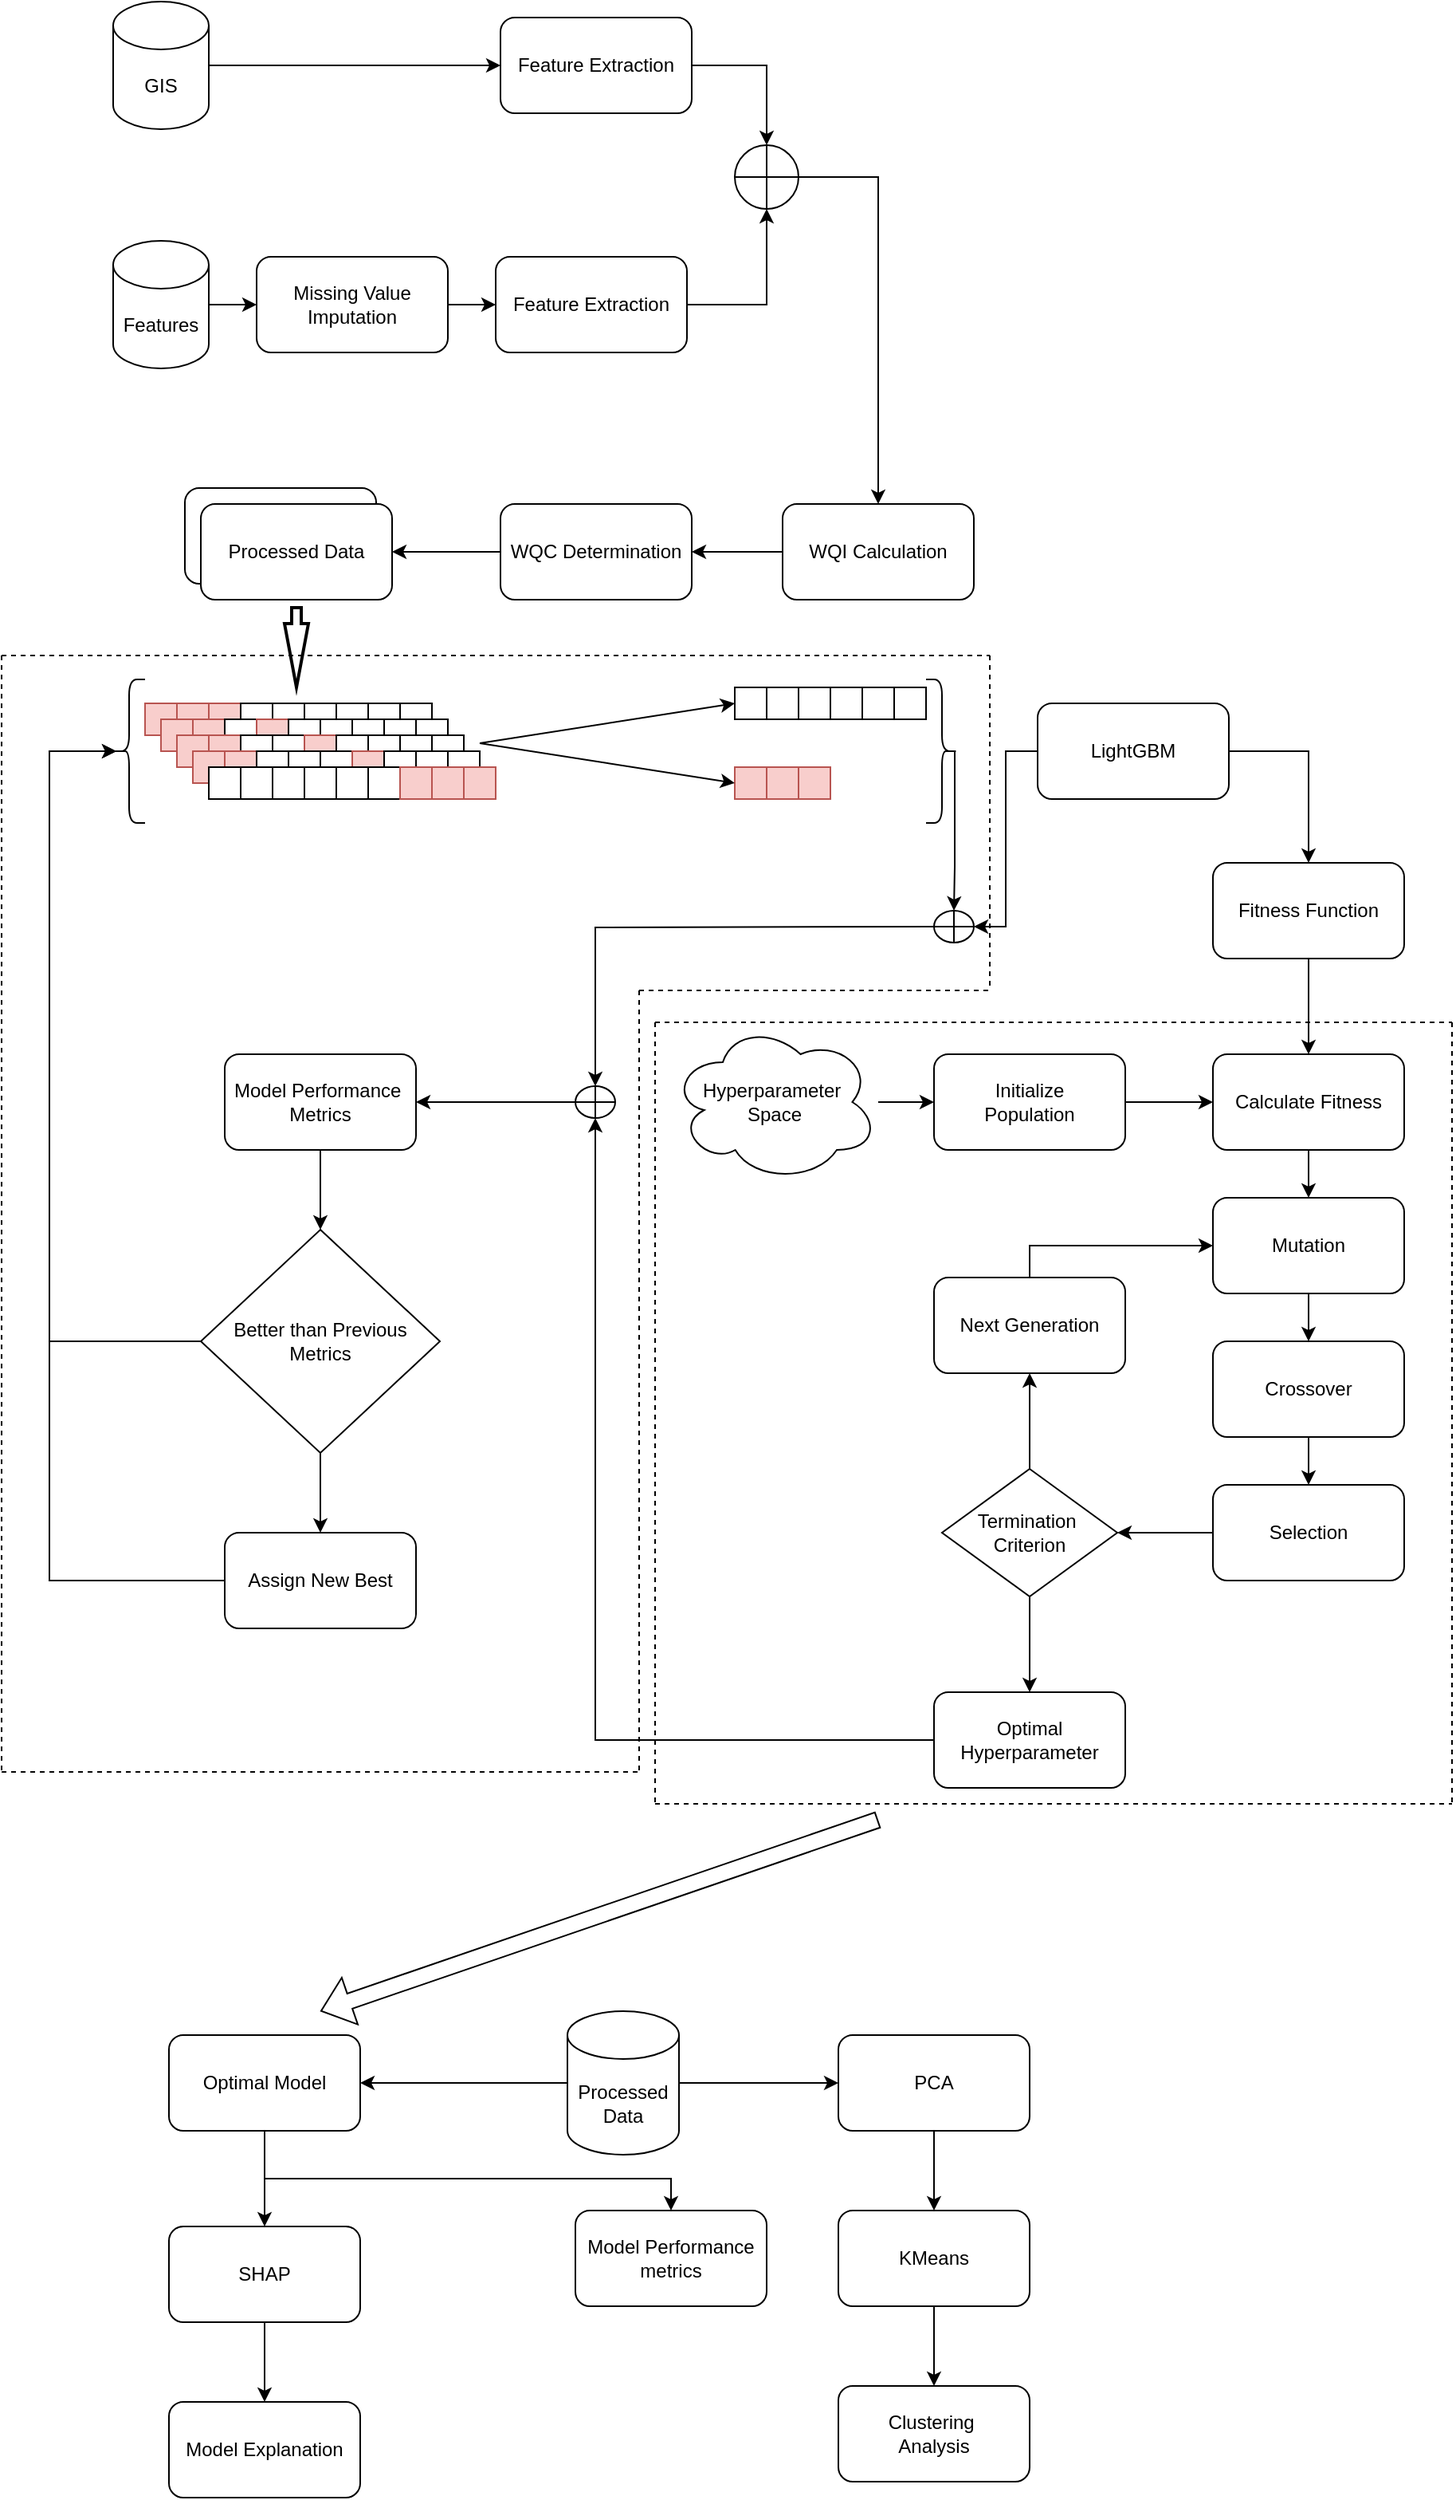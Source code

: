 <mxfile version="24.2.1" type="device">
  <diagram name="Page-1" id="fb5mDEsY3noT0YhHmCuM">
    <mxGraphModel dx="1050" dy="1662" grid="1" gridSize="10" guides="1" tooltips="1" connect="1" arrows="1" fold="1" page="1" pageScale="1" pageWidth="850" pageHeight="1100" math="0" shadow="0">
      <root>
        <mxCell id="0" />
        <mxCell id="1" parent="0" />
        <mxCell id="7yAe7alW8cooY3Hqmog1-1" value="Processed Data" style="rounded=1;whiteSpace=wrap;html=1;" parent="1" vertex="1">
          <mxGeometry x="165" y="55" width="120" height="60" as="geometry" />
        </mxCell>
        <mxCell id="7yAe7alW8cooY3Hqmog1-2" value="" style="rounded=0;whiteSpace=wrap;html=1;fillColor=#f8cecc;strokeColor=#b85450;" parent="1" vertex="1">
          <mxGeometry x="140" y="190" width="20" height="20" as="geometry" />
        </mxCell>
        <mxCell id="7yAe7alW8cooY3Hqmog1-8" value="" style="rounded=0;whiteSpace=wrap;html=1;fillColor=#f8cecc;strokeColor=#b85450;" parent="1" vertex="1">
          <mxGeometry x="160" y="190" width="20" height="20" as="geometry" />
        </mxCell>
        <mxCell id="7yAe7alW8cooY3Hqmog1-9" value="" style="rounded=0;whiteSpace=wrap;html=1;fillColor=#f8cecc;strokeColor=#b85450;" parent="1" vertex="1">
          <mxGeometry x="180" y="190" width="20" height="20" as="geometry" />
        </mxCell>
        <mxCell id="7yAe7alW8cooY3Hqmog1-10" value="" style="rounded=0;whiteSpace=wrap;html=1;" parent="1" vertex="1">
          <mxGeometry x="200" y="190" width="20" height="20" as="geometry" />
        </mxCell>
        <mxCell id="7yAe7alW8cooY3Hqmog1-11" value="" style="rounded=0;whiteSpace=wrap;html=1;" parent="1" vertex="1">
          <mxGeometry x="220" y="190" width="20" height="20" as="geometry" />
        </mxCell>
        <mxCell id="7yAe7alW8cooY3Hqmog1-12" value="" style="rounded=0;whiteSpace=wrap;html=1;" parent="1" vertex="1">
          <mxGeometry x="240" y="190" width="20" height="20" as="geometry" />
        </mxCell>
        <mxCell id="7yAe7alW8cooY3Hqmog1-13" value="" style="rounded=0;whiteSpace=wrap;html=1;" parent="1" vertex="1">
          <mxGeometry x="260" y="190" width="20" height="20" as="geometry" />
        </mxCell>
        <mxCell id="7yAe7alW8cooY3Hqmog1-14" value="" style="rounded=0;whiteSpace=wrap;html=1;" parent="1" vertex="1">
          <mxGeometry x="280" y="190" width="20" height="20" as="geometry" />
        </mxCell>
        <mxCell id="7yAe7alW8cooY3Hqmog1-15" value="" style="rounded=0;whiteSpace=wrap;html=1;" parent="1" vertex="1">
          <mxGeometry x="300" y="190" width="20" height="20" as="geometry" />
        </mxCell>
        <mxCell id="7yAe7alW8cooY3Hqmog1-25" value="" style="rounded=0;whiteSpace=wrap;html=1;fillColor=#f8cecc;strokeColor=#b85450;" parent="1" vertex="1">
          <mxGeometry x="150" y="200" width="20" height="20" as="geometry" />
        </mxCell>
        <mxCell id="7yAe7alW8cooY3Hqmog1-26" value="" style="rounded=0;whiteSpace=wrap;html=1;fillColor=#f8cecc;strokeColor=#b85450;" parent="1" vertex="1">
          <mxGeometry x="170" y="200" width="20" height="20" as="geometry" />
        </mxCell>
        <mxCell id="7yAe7alW8cooY3Hqmog1-27" value="" style="rounded=0;whiteSpace=wrap;html=1;" parent="1" vertex="1">
          <mxGeometry x="190" y="200" width="20" height="20" as="geometry" />
        </mxCell>
        <mxCell id="7yAe7alW8cooY3Hqmog1-28" value="" style="rounded=0;whiteSpace=wrap;html=1;fillColor=#f8cecc;strokeColor=#b85450;" parent="1" vertex="1">
          <mxGeometry x="210" y="200" width="20" height="20" as="geometry" />
        </mxCell>
        <mxCell id="7yAe7alW8cooY3Hqmog1-29" value="" style="rounded=0;whiteSpace=wrap;html=1;" parent="1" vertex="1">
          <mxGeometry x="230" y="200" width="20" height="20" as="geometry" />
        </mxCell>
        <mxCell id="7yAe7alW8cooY3Hqmog1-30" value="" style="rounded=0;whiteSpace=wrap;html=1;" parent="1" vertex="1">
          <mxGeometry x="250" y="200" width="20" height="20" as="geometry" />
        </mxCell>
        <mxCell id="7yAe7alW8cooY3Hqmog1-31" value="" style="rounded=0;whiteSpace=wrap;html=1;" parent="1" vertex="1">
          <mxGeometry x="270" y="200" width="20" height="20" as="geometry" />
        </mxCell>
        <mxCell id="7yAe7alW8cooY3Hqmog1-32" value="" style="rounded=0;whiteSpace=wrap;html=1;" parent="1" vertex="1">
          <mxGeometry x="290" y="200" width="20" height="20" as="geometry" />
        </mxCell>
        <mxCell id="7yAe7alW8cooY3Hqmog1-33" value="" style="rounded=0;whiteSpace=wrap;html=1;" parent="1" vertex="1">
          <mxGeometry x="310" y="200" width="20" height="20" as="geometry" />
        </mxCell>
        <mxCell id="7yAe7alW8cooY3Hqmog1-34" value="" style="rounded=0;whiteSpace=wrap;html=1;fillColor=#f8cecc;strokeColor=#b85450;" parent="1" vertex="1">
          <mxGeometry x="160" y="210" width="20" height="20" as="geometry" />
        </mxCell>
        <mxCell id="7yAe7alW8cooY3Hqmog1-35" value="" style="rounded=0;whiteSpace=wrap;html=1;fillColor=#f8cecc;strokeColor=#b85450;" parent="1" vertex="1">
          <mxGeometry x="180" y="210" width="20" height="20" as="geometry" />
        </mxCell>
        <mxCell id="7yAe7alW8cooY3Hqmog1-36" value="" style="rounded=0;whiteSpace=wrap;html=1;" parent="1" vertex="1">
          <mxGeometry x="200" y="210" width="20" height="20" as="geometry" />
        </mxCell>
        <mxCell id="7yAe7alW8cooY3Hqmog1-37" value="" style="rounded=0;whiteSpace=wrap;html=1;" parent="1" vertex="1">
          <mxGeometry x="220" y="210" width="20" height="20" as="geometry" />
        </mxCell>
        <mxCell id="7yAe7alW8cooY3Hqmog1-38" value="" style="rounded=0;whiteSpace=wrap;html=1;fillColor=#f8cecc;strokeColor=#b85450;" parent="1" vertex="1">
          <mxGeometry x="240" y="210" width="20" height="20" as="geometry" />
        </mxCell>
        <mxCell id="7yAe7alW8cooY3Hqmog1-39" value="" style="rounded=0;whiteSpace=wrap;html=1;" parent="1" vertex="1">
          <mxGeometry x="260" y="210" width="20" height="20" as="geometry" />
        </mxCell>
        <mxCell id="7yAe7alW8cooY3Hqmog1-40" value="" style="rounded=0;whiteSpace=wrap;html=1;" parent="1" vertex="1">
          <mxGeometry x="280" y="210" width="20" height="20" as="geometry" />
        </mxCell>
        <mxCell id="7yAe7alW8cooY3Hqmog1-41" value="" style="rounded=0;whiteSpace=wrap;html=1;" parent="1" vertex="1">
          <mxGeometry x="300" y="210" width="20" height="20" as="geometry" />
        </mxCell>
        <mxCell id="7yAe7alW8cooY3Hqmog1-42" value="" style="rounded=0;whiteSpace=wrap;html=1;" parent="1" vertex="1">
          <mxGeometry x="320" y="210" width="20" height="20" as="geometry" />
        </mxCell>
        <mxCell id="7yAe7alW8cooY3Hqmog1-43" value="" style="rounded=0;whiteSpace=wrap;html=1;fillColor=#f8cecc;strokeColor=#b85450;" parent="1" vertex="1">
          <mxGeometry x="170" y="220" width="20" height="20" as="geometry" />
        </mxCell>
        <mxCell id="7yAe7alW8cooY3Hqmog1-44" value="" style="rounded=0;whiteSpace=wrap;html=1;fillColor=#f8cecc;strokeColor=#b85450;" parent="1" vertex="1">
          <mxGeometry x="190" y="220" width="20" height="20" as="geometry" />
        </mxCell>
        <mxCell id="7yAe7alW8cooY3Hqmog1-45" value="" style="rounded=0;whiteSpace=wrap;html=1;" parent="1" vertex="1">
          <mxGeometry x="210" y="220" width="20" height="20" as="geometry" />
        </mxCell>
        <mxCell id="7yAe7alW8cooY3Hqmog1-46" value="" style="rounded=0;whiteSpace=wrap;html=1;" parent="1" vertex="1">
          <mxGeometry x="230" y="220" width="20" height="20" as="geometry" />
        </mxCell>
        <mxCell id="7yAe7alW8cooY3Hqmog1-47" value="" style="rounded=0;whiteSpace=wrap;html=1;" parent="1" vertex="1">
          <mxGeometry x="250" y="220" width="20" height="20" as="geometry" />
        </mxCell>
        <mxCell id="7yAe7alW8cooY3Hqmog1-48" value="" style="rounded=0;whiteSpace=wrap;html=1;fillColor=#f8cecc;strokeColor=#b85450;" parent="1" vertex="1">
          <mxGeometry x="270" y="220" width="20" height="20" as="geometry" />
        </mxCell>
        <mxCell id="7yAe7alW8cooY3Hqmog1-49" value="" style="rounded=0;whiteSpace=wrap;html=1;" parent="1" vertex="1">
          <mxGeometry x="290" y="220" width="20" height="20" as="geometry" />
        </mxCell>
        <mxCell id="7yAe7alW8cooY3Hqmog1-50" value="" style="rounded=0;whiteSpace=wrap;html=1;" parent="1" vertex="1">
          <mxGeometry x="310" y="220" width="20" height="20" as="geometry" />
        </mxCell>
        <mxCell id="7yAe7alW8cooY3Hqmog1-51" value="" style="rounded=0;whiteSpace=wrap;html=1;" parent="1" vertex="1">
          <mxGeometry x="330" y="220" width="20" height="20" as="geometry" />
        </mxCell>
        <mxCell id="7yAe7alW8cooY3Hqmog1-52" value="" style="rounded=0;whiteSpace=wrap;html=1;" parent="1" vertex="1">
          <mxGeometry x="180" y="230" width="20" height="20" as="geometry" />
        </mxCell>
        <mxCell id="7yAe7alW8cooY3Hqmog1-53" value="" style="rounded=0;whiteSpace=wrap;html=1;" parent="1" vertex="1">
          <mxGeometry x="200" y="230" width="20" height="20" as="geometry" />
        </mxCell>
        <mxCell id="7yAe7alW8cooY3Hqmog1-54" value="" style="rounded=0;whiteSpace=wrap;html=1;" parent="1" vertex="1">
          <mxGeometry x="220" y="230" width="20" height="20" as="geometry" />
        </mxCell>
        <mxCell id="7yAe7alW8cooY3Hqmog1-55" value="" style="rounded=0;whiteSpace=wrap;html=1;" parent="1" vertex="1">
          <mxGeometry x="240" y="230" width="20" height="20" as="geometry" />
        </mxCell>
        <mxCell id="7yAe7alW8cooY3Hqmog1-56" value="" style="rounded=0;whiteSpace=wrap;html=1;" parent="1" vertex="1">
          <mxGeometry x="260" y="230" width="20" height="20" as="geometry" />
        </mxCell>
        <mxCell id="7yAe7alW8cooY3Hqmog1-57" value="" style="rounded=0;whiteSpace=wrap;html=1;" parent="1" vertex="1">
          <mxGeometry x="280" y="230" width="20" height="20" as="geometry" />
        </mxCell>
        <mxCell id="7yAe7alW8cooY3Hqmog1-58" value="" style="rounded=0;whiteSpace=wrap;html=1;fillColor=#f8cecc;strokeColor=#b85450;" parent="1" vertex="1">
          <mxGeometry x="300" y="230" width="20" height="20" as="geometry" />
        </mxCell>
        <mxCell id="7yAe7alW8cooY3Hqmog1-59" value="" style="rounded=0;whiteSpace=wrap;html=1;fillColor=#f8cecc;strokeColor=#b85450;" parent="1" vertex="1">
          <mxGeometry x="320" y="230" width="20" height="20" as="geometry" />
        </mxCell>
        <mxCell id="7yAe7alW8cooY3Hqmog1-60" value="" style="rounded=0;whiteSpace=wrap;html=1;fillColor=#f8cecc;strokeColor=#b85450;" parent="1" vertex="1">
          <mxGeometry x="340" y="230" width="20" height="20" as="geometry" />
        </mxCell>
        <mxCell id="7yAe7alW8cooY3Hqmog1-61" value="Processed Data" style="rounded=1;whiteSpace=wrap;html=1;" parent="1" vertex="1">
          <mxGeometry x="175" y="65" width="120" height="60" as="geometry" />
        </mxCell>
        <mxCell id="Xtq4YtA2jTAdWXPO-iqv-1" value="" style="rounded=0;whiteSpace=wrap;html=1;fillColor=#f8cecc;strokeColor=#b85450;" parent="1" vertex="1">
          <mxGeometry x="510" y="230" width="20" height="20" as="geometry" />
        </mxCell>
        <mxCell id="Xtq4YtA2jTAdWXPO-iqv-2" value="" style="rounded=0;whiteSpace=wrap;html=1;fillColor=#f8cecc;strokeColor=#b85450;" parent="1" vertex="1">
          <mxGeometry x="550" y="230" width="20" height="20" as="geometry" />
        </mxCell>
        <mxCell id="Xtq4YtA2jTAdWXPO-iqv-3" value="" style="rounded=0;whiteSpace=wrap;html=1;fillColor=#f8cecc;strokeColor=#b85450;" parent="1" vertex="1">
          <mxGeometry x="530" y="230" width="20" height="20" as="geometry" />
        </mxCell>
        <mxCell id="Xtq4YtA2jTAdWXPO-iqv-4" value="" style="rounded=0;whiteSpace=wrap;html=1;" parent="1" vertex="1">
          <mxGeometry x="510" y="180" width="20" height="20" as="geometry" />
        </mxCell>
        <mxCell id="Xtq4YtA2jTAdWXPO-iqv-5" value="" style="rounded=0;whiteSpace=wrap;html=1;" parent="1" vertex="1">
          <mxGeometry x="530" y="180" width="20" height="20" as="geometry" />
        </mxCell>
        <mxCell id="Xtq4YtA2jTAdWXPO-iqv-6" value="" style="rounded=0;whiteSpace=wrap;html=1;" parent="1" vertex="1">
          <mxGeometry x="550" y="180" width="20" height="20" as="geometry" />
        </mxCell>
        <mxCell id="Xtq4YtA2jTAdWXPO-iqv-7" value="" style="rounded=0;whiteSpace=wrap;html=1;" parent="1" vertex="1">
          <mxGeometry x="570" y="180" width="20" height="20" as="geometry" />
        </mxCell>
        <mxCell id="Xtq4YtA2jTAdWXPO-iqv-8" value="" style="rounded=0;whiteSpace=wrap;html=1;" parent="1" vertex="1">
          <mxGeometry x="590" y="180" width="20" height="20" as="geometry" />
        </mxCell>
        <mxCell id="Xtq4YtA2jTAdWXPO-iqv-9" value="" style="rounded=0;whiteSpace=wrap;html=1;" parent="1" vertex="1">
          <mxGeometry x="610" y="180" width="20" height="20" as="geometry" />
        </mxCell>
        <mxCell id="Xtq4YtA2jTAdWXPO-iqv-54" style="edgeStyle=orthogonalEdgeStyle;rounded=0;orthogonalLoop=1;jettySize=auto;html=1;entryX=0.5;entryY=0;entryDx=0;entryDy=0;" parent="1" source="Xtq4YtA2jTAdWXPO-iqv-10" target="Xtq4YtA2jTAdWXPO-iqv-11" edge="1">
          <mxGeometry relative="1" as="geometry">
            <Array as="points">
              <mxPoint x="870" y="220" />
            </Array>
          </mxGeometry>
        </mxCell>
        <mxCell id="Xtq4YtA2jTAdWXPO-iqv-10" value="LightGBM" style="rounded=1;whiteSpace=wrap;html=1;" parent="1" vertex="1">
          <mxGeometry x="700" y="190" width="120" height="60" as="geometry" />
        </mxCell>
        <mxCell id="Xtq4YtA2jTAdWXPO-iqv-22" value="" style="edgeStyle=orthogonalEdgeStyle;rounded=0;orthogonalLoop=1;jettySize=auto;html=1;" parent="1" source="Xtq4YtA2jTAdWXPO-iqv-11" target="Xtq4YtA2jTAdWXPO-iqv-12" edge="1">
          <mxGeometry relative="1" as="geometry" />
        </mxCell>
        <mxCell id="Xtq4YtA2jTAdWXPO-iqv-11" value="Fitness Function" style="rounded=1;whiteSpace=wrap;html=1;" parent="1" vertex="1">
          <mxGeometry x="810" y="290" width="120" height="60" as="geometry" />
        </mxCell>
        <mxCell id="Xtq4YtA2jTAdWXPO-iqv-23" value="" style="edgeStyle=orthogonalEdgeStyle;rounded=0;orthogonalLoop=1;jettySize=auto;html=1;" parent="1" source="Xtq4YtA2jTAdWXPO-iqv-12" target="Xtq4YtA2jTAdWXPO-iqv-13" edge="1">
          <mxGeometry relative="1" as="geometry" />
        </mxCell>
        <mxCell id="Xtq4YtA2jTAdWXPO-iqv-12" value="Calculate Fitness" style="rounded=1;whiteSpace=wrap;html=1;" parent="1" vertex="1">
          <mxGeometry x="810" y="410" width="120" height="60" as="geometry" />
        </mxCell>
        <mxCell id="Xtq4YtA2jTAdWXPO-iqv-24" value="" style="edgeStyle=orthogonalEdgeStyle;rounded=0;orthogonalLoop=1;jettySize=auto;html=1;" parent="1" source="Xtq4YtA2jTAdWXPO-iqv-13" target="Xtq4YtA2jTAdWXPO-iqv-14" edge="1">
          <mxGeometry relative="1" as="geometry" />
        </mxCell>
        <mxCell id="Xtq4YtA2jTAdWXPO-iqv-13" value="Mutation" style="rounded=1;whiteSpace=wrap;html=1;" parent="1" vertex="1">
          <mxGeometry x="810" y="500" width="120" height="60" as="geometry" />
        </mxCell>
        <mxCell id="Xtq4YtA2jTAdWXPO-iqv-25" value="" style="edgeStyle=orthogonalEdgeStyle;rounded=0;orthogonalLoop=1;jettySize=auto;html=1;" parent="1" source="Xtq4YtA2jTAdWXPO-iqv-14" target="Xtq4YtA2jTAdWXPO-iqv-15" edge="1">
          <mxGeometry relative="1" as="geometry" />
        </mxCell>
        <mxCell id="Xtq4YtA2jTAdWXPO-iqv-14" value="Crossover" style="rounded=1;whiteSpace=wrap;html=1;" parent="1" vertex="1">
          <mxGeometry x="810" y="590" width="120" height="60" as="geometry" />
        </mxCell>
        <mxCell id="Xtq4YtA2jTAdWXPO-iqv-26" value="" style="edgeStyle=orthogonalEdgeStyle;rounded=0;orthogonalLoop=1;jettySize=auto;html=1;" parent="1" source="Xtq4YtA2jTAdWXPO-iqv-15" target="Xtq4YtA2jTAdWXPO-iqv-17" edge="1">
          <mxGeometry relative="1" as="geometry" />
        </mxCell>
        <mxCell id="Xtq4YtA2jTAdWXPO-iqv-15" value="Selection" style="rounded=1;whiteSpace=wrap;html=1;" parent="1" vertex="1">
          <mxGeometry x="810" y="680" width="120" height="60" as="geometry" />
        </mxCell>
        <mxCell id="Xtq4YtA2jTAdWXPO-iqv-27" value="" style="edgeStyle=orthogonalEdgeStyle;rounded=0;orthogonalLoop=1;jettySize=auto;html=1;" parent="1" source="Xtq4YtA2jTAdWXPO-iqv-17" target="Xtq4YtA2jTAdWXPO-iqv-18" edge="1">
          <mxGeometry relative="1" as="geometry" />
        </mxCell>
        <mxCell id="Xtq4YtA2jTAdWXPO-iqv-28" value="" style="edgeStyle=orthogonalEdgeStyle;rounded=0;orthogonalLoop=1;jettySize=auto;html=1;" parent="1" source="Xtq4YtA2jTAdWXPO-iqv-17" target="Xtq4YtA2jTAdWXPO-iqv-21" edge="1">
          <mxGeometry relative="1" as="geometry" />
        </mxCell>
        <mxCell id="Xtq4YtA2jTAdWXPO-iqv-17" value="Termination&amp;nbsp;&lt;div&gt;Criterion&lt;/div&gt;" style="rhombus;whiteSpace=wrap;html=1;" parent="1" vertex="1">
          <mxGeometry x="640" y="670" width="110" height="80" as="geometry" />
        </mxCell>
        <mxCell id="Xtq4YtA2jTAdWXPO-iqv-32" style="edgeStyle=orthogonalEdgeStyle;rounded=0;orthogonalLoop=1;jettySize=auto;html=1;entryX=0;entryY=0.5;entryDx=0;entryDy=0;" parent="1" source="Xtq4YtA2jTAdWXPO-iqv-18" target="Xtq4YtA2jTAdWXPO-iqv-13" edge="1">
          <mxGeometry relative="1" as="geometry">
            <Array as="points">
              <mxPoint x="695" y="530" />
            </Array>
          </mxGeometry>
        </mxCell>
        <mxCell id="Xtq4YtA2jTAdWXPO-iqv-18" value="Next Generation" style="rounded=1;whiteSpace=wrap;html=1;" parent="1" vertex="1">
          <mxGeometry x="635" y="550" width="120" height="60" as="geometry" />
        </mxCell>
        <mxCell id="Xtq4YtA2jTAdWXPO-iqv-56" value="" style="edgeStyle=orthogonalEdgeStyle;rounded=0;orthogonalLoop=1;jettySize=auto;html=1;" parent="1" source="Xtq4YtA2jTAdWXPO-iqv-19" target="Xtq4YtA2jTAdWXPO-iqv-20" edge="1">
          <mxGeometry relative="1" as="geometry" />
        </mxCell>
        <mxCell id="Xtq4YtA2jTAdWXPO-iqv-19" value="Hyperparameter&amp;nbsp;&lt;div&gt;Space&lt;/div&gt;" style="ellipse;shape=cloud;whiteSpace=wrap;html=1;" parent="1" vertex="1">
          <mxGeometry x="470" y="390" width="130" height="100" as="geometry" />
        </mxCell>
        <mxCell id="Xtq4YtA2jTAdWXPO-iqv-31" value="" style="edgeStyle=orthogonalEdgeStyle;rounded=0;orthogonalLoop=1;jettySize=auto;html=1;" parent="1" source="Xtq4YtA2jTAdWXPO-iqv-20" target="Xtq4YtA2jTAdWXPO-iqv-12" edge="1">
          <mxGeometry relative="1" as="geometry" />
        </mxCell>
        <mxCell id="Xtq4YtA2jTAdWXPO-iqv-20" value="Initialize&lt;div&gt;Population&lt;/div&gt;" style="rounded=1;whiteSpace=wrap;html=1;" parent="1" vertex="1">
          <mxGeometry x="635" y="410" width="120" height="60" as="geometry" />
        </mxCell>
        <mxCell id="Xtq4YtA2jTAdWXPO-iqv-21" value="Optimal Hyperparameter" style="rounded=1;whiteSpace=wrap;html=1;" parent="1" vertex="1">
          <mxGeometry x="635" y="810" width="120" height="60" as="geometry" />
        </mxCell>
        <mxCell id="Xtq4YtA2jTAdWXPO-iqv-38" style="edgeStyle=orthogonalEdgeStyle;rounded=0;orthogonalLoop=1;jettySize=auto;html=1;entryX=0.5;entryY=0;entryDx=0;entryDy=0;" parent="1" source="Xtq4YtA2jTAdWXPO-iqv-33" target="Xtq4YtA2jTAdWXPO-iqv-34" edge="1">
          <mxGeometry relative="1" as="geometry" />
        </mxCell>
        <mxCell id="Xtq4YtA2jTAdWXPO-iqv-33" value="Model Performance&amp;nbsp; Metrics" style="rounded=1;whiteSpace=wrap;html=1;" parent="1" vertex="1">
          <mxGeometry x="190" y="410" width="120" height="60" as="geometry" />
        </mxCell>
        <mxCell id="Xtq4YtA2jTAdWXPO-iqv-39" value="" style="edgeStyle=orthogonalEdgeStyle;rounded=0;orthogonalLoop=1;jettySize=auto;html=1;" parent="1" source="Xtq4YtA2jTAdWXPO-iqv-34" target="Xtq4YtA2jTAdWXPO-iqv-35" edge="1">
          <mxGeometry relative="1" as="geometry" />
        </mxCell>
        <mxCell id="Xtq4YtA2jTAdWXPO-iqv-34" value="Better than Previous Metrics" style="rhombus;whiteSpace=wrap;html=1;" parent="1" vertex="1">
          <mxGeometry x="175" y="520" width="150" height="140" as="geometry" />
        </mxCell>
        <mxCell id="Xtq4YtA2jTAdWXPO-iqv-35" value="Assign New Best" style="rounded=1;whiteSpace=wrap;html=1;" parent="1" vertex="1">
          <mxGeometry x="190" y="710" width="120" height="60" as="geometry" />
        </mxCell>
        <mxCell id="Xtq4YtA2jTAdWXPO-iqv-36" value="" style="shape=curlyBracket;whiteSpace=wrap;html=1;rounded=1;labelPosition=left;verticalLabelPosition=middle;align=right;verticalAlign=middle;" parent="1" vertex="1">
          <mxGeometry x="120" y="175" width="20" height="90" as="geometry" />
        </mxCell>
        <mxCell id="Xtq4YtA2jTAdWXPO-iqv-44" style="edgeStyle=orthogonalEdgeStyle;rounded=0;orthogonalLoop=1;jettySize=auto;html=1;exitX=0.1;exitY=0.5;exitDx=0;exitDy=0;exitPerimeter=0;" parent="1" source="Xtq4YtA2jTAdWXPO-iqv-37" target="Xtq4YtA2jTAdWXPO-iqv-42" edge="1">
          <mxGeometry relative="1" as="geometry" />
        </mxCell>
        <mxCell id="Xtq4YtA2jTAdWXPO-iqv-37" value="" style="shape=curlyBracket;whiteSpace=wrap;html=1;rounded=1;flipH=1;labelPosition=right;verticalLabelPosition=middle;align=left;verticalAlign=middle;" parent="1" vertex="1">
          <mxGeometry x="630" y="175" width="20" height="90" as="geometry" />
        </mxCell>
        <mxCell id="Xtq4YtA2jTAdWXPO-iqv-40" style="edgeStyle=orthogonalEdgeStyle;rounded=0;orthogonalLoop=1;jettySize=auto;html=1;entryX=0.1;entryY=0.5;entryDx=0;entryDy=0;entryPerimeter=0;" parent="1" source="Xtq4YtA2jTAdWXPO-iqv-34" target="Xtq4YtA2jTAdWXPO-iqv-36" edge="1">
          <mxGeometry relative="1" as="geometry">
            <Array as="points">
              <mxPoint x="80" y="590" />
              <mxPoint x="80" y="220" />
            </Array>
          </mxGeometry>
        </mxCell>
        <mxCell id="Xtq4YtA2jTAdWXPO-iqv-41" style="edgeStyle=orthogonalEdgeStyle;rounded=0;orthogonalLoop=1;jettySize=auto;html=1;entryX=0.1;entryY=0.5;entryDx=0;entryDy=0;entryPerimeter=0;" parent="1" source="Xtq4YtA2jTAdWXPO-iqv-35" target="Xtq4YtA2jTAdWXPO-iqv-36" edge="1">
          <mxGeometry relative="1" as="geometry">
            <Array as="points">
              <mxPoint x="80" y="740" />
              <mxPoint x="80" y="220" />
            </Array>
          </mxGeometry>
        </mxCell>
        <mxCell id="Xtq4YtA2jTAdWXPO-iqv-46" style="edgeStyle=orthogonalEdgeStyle;rounded=0;orthogonalLoop=1;jettySize=auto;html=1;entryX=0.5;entryY=0;entryDx=0;entryDy=0;entryPerimeter=0;" parent="1" target="Xtq4YtA2jTAdWXPO-iqv-47" edge="1">
          <mxGeometry relative="1" as="geometry">
            <mxPoint x="420" y="440" as="targetPoint" />
            <mxPoint x="635" y="330" as="sourcePoint" />
          </mxGeometry>
        </mxCell>
        <mxCell id="Xtq4YtA2jTAdWXPO-iqv-42" value="" style="verticalLabelPosition=bottom;verticalAlign=top;html=1;shape=mxgraph.flowchart.summing_function;" parent="1" vertex="1">
          <mxGeometry x="635" y="320" width="25" height="20" as="geometry" />
        </mxCell>
        <mxCell id="Xtq4YtA2jTAdWXPO-iqv-45" style="edgeStyle=orthogonalEdgeStyle;rounded=0;orthogonalLoop=1;jettySize=auto;html=1;entryX=1;entryY=0.5;entryDx=0;entryDy=0;entryPerimeter=0;" parent="1" source="Xtq4YtA2jTAdWXPO-iqv-10" target="Xtq4YtA2jTAdWXPO-iqv-42" edge="1">
          <mxGeometry relative="1" as="geometry" />
        </mxCell>
        <mxCell id="Xtq4YtA2jTAdWXPO-iqv-49" style="edgeStyle=orthogonalEdgeStyle;rounded=0;orthogonalLoop=1;jettySize=auto;html=1;entryX=1;entryY=0.5;entryDx=0;entryDy=0;" parent="1" source="Xtq4YtA2jTAdWXPO-iqv-47" target="Xtq4YtA2jTAdWXPO-iqv-33" edge="1">
          <mxGeometry relative="1" as="geometry" />
        </mxCell>
        <mxCell id="Xtq4YtA2jTAdWXPO-iqv-47" value="" style="verticalLabelPosition=bottom;verticalAlign=top;html=1;shape=mxgraph.flowchart.summing_function;" parent="1" vertex="1">
          <mxGeometry x="410" y="430" width="25" height="20" as="geometry" />
        </mxCell>
        <mxCell id="Xtq4YtA2jTAdWXPO-iqv-48" style="edgeStyle=orthogonalEdgeStyle;rounded=0;orthogonalLoop=1;jettySize=auto;html=1;entryX=0.5;entryY=1;entryDx=0;entryDy=0;entryPerimeter=0;" parent="1" source="Xtq4YtA2jTAdWXPO-iqv-21" target="Xtq4YtA2jTAdWXPO-iqv-47" edge="1">
          <mxGeometry relative="1" as="geometry" />
        </mxCell>
        <mxCell id="Xtq4YtA2jTAdWXPO-iqv-51" value="" style="verticalLabelPosition=bottom;verticalAlign=top;html=1;strokeWidth=2;shape=mxgraph.arrows2.arrow;dy=0.6;dx=40;notch=0;direction=south;" parent="1" vertex="1">
          <mxGeometry x="227.5" y="130" width="15" height="50" as="geometry" />
        </mxCell>
        <mxCell id="Xtq4YtA2jTAdWXPO-iqv-52" value="" style="endArrow=classic;html=1;rounded=0;entryX=0;entryY=0.5;entryDx=0;entryDy=0;" parent="1" target="Xtq4YtA2jTAdWXPO-iqv-4" edge="1">
          <mxGeometry width="50" height="50" relative="1" as="geometry">
            <mxPoint x="350" y="215" as="sourcePoint" />
            <mxPoint x="400" y="165" as="targetPoint" />
          </mxGeometry>
        </mxCell>
        <mxCell id="Xtq4YtA2jTAdWXPO-iqv-53" value="" style="endArrow=classic;html=1;rounded=0;entryX=0;entryY=0.5;entryDx=0;entryDy=0;" parent="1" target="Xtq4YtA2jTAdWXPO-iqv-1" edge="1">
          <mxGeometry width="50" height="50" relative="1" as="geometry">
            <mxPoint x="350" y="215" as="sourcePoint" />
            <mxPoint x="400" y="165" as="targetPoint" />
          </mxGeometry>
        </mxCell>
        <mxCell id="Xtq4YtA2jTAdWXPO-iqv-58" value="" style="endArrow=none;dashed=1;html=1;rounded=0;" parent="1" edge="1">
          <mxGeometry width="50" height="50" relative="1" as="geometry">
            <mxPoint x="460" y="390" as="sourcePoint" />
            <mxPoint x="960" y="390" as="targetPoint" />
          </mxGeometry>
        </mxCell>
        <mxCell id="Xtq4YtA2jTAdWXPO-iqv-59" value="" style="endArrow=none;dashed=1;html=1;rounded=0;" parent="1" edge="1">
          <mxGeometry width="50" height="50" relative="1" as="geometry">
            <mxPoint x="960" y="390" as="sourcePoint" />
            <mxPoint x="960" y="880.8" as="targetPoint" />
          </mxGeometry>
        </mxCell>
        <mxCell id="Xtq4YtA2jTAdWXPO-iqv-60" value="" style="endArrow=none;dashed=1;html=1;rounded=0;" parent="1" edge="1">
          <mxGeometry width="50" height="50" relative="1" as="geometry">
            <mxPoint x="460" y="390" as="sourcePoint" />
            <mxPoint x="460" y="880.8" as="targetPoint" />
          </mxGeometry>
        </mxCell>
        <mxCell id="Xtq4YtA2jTAdWXPO-iqv-61" value="" style="endArrow=none;dashed=1;html=1;rounded=0;" parent="1" edge="1">
          <mxGeometry width="50" height="50" relative="1" as="geometry">
            <mxPoint x="460" y="880" as="sourcePoint" />
            <mxPoint x="960" y="880" as="targetPoint" />
          </mxGeometry>
        </mxCell>
        <mxCell id="Xtq4YtA2jTAdWXPO-iqv-62" value="" style="endArrow=none;dashed=1;html=1;rounded=0;" parent="1" edge="1">
          <mxGeometry width="50" height="50" relative="1" as="geometry">
            <mxPoint x="50" y="160" as="sourcePoint" />
            <mxPoint x="670" y="160" as="targetPoint" />
          </mxGeometry>
        </mxCell>
        <mxCell id="Xtq4YtA2jTAdWXPO-iqv-63" value="" style="endArrow=none;dashed=1;html=1;rounded=0;" parent="1" edge="1">
          <mxGeometry width="50" height="50" relative="1" as="geometry">
            <mxPoint x="50" y="860" as="sourcePoint" />
            <mxPoint x="450" y="860" as="targetPoint" />
          </mxGeometry>
        </mxCell>
        <mxCell id="Xtq4YtA2jTAdWXPO-iqv-64" value="" style="endArrow=none;dashed=1;html=1;rounded=0;" parent="1" edge="1">
          <mxGeometry width="50" height="50" relative="1" as="geometry">
            <mxPoint x="50" y="160" as="sourcePoint" />
            <mxPoint x="50" y="860.8" as="targetPoint" />
          </mxGeometry>
        </mxCell>
        <mxCell id="Xtq4YtA2jTAdWXPO-iqv-65" value="" style="endArrow=none;dashed=1;html=1;rounded=0;" parent="1" edge="1">
          <mxGeometry width="50" height="50" relative="1" as="geometry">
            <mxPoint x="450" y="370" as="sourcePoint" />
            <mxPoint x="450" y="860.8" as="targetPoint" />
          </mxGeometry>
        </mxCell>
        <mxCell id="Xtq4YtA2jTAdWXPO-iqv-66" value="" style="endArrow=none;dashed=1;html=1;rounded=0;" parent="1" edge="1">
          <mxGeometry width="50" height="50" relative="1" as="geometry">
            <mxPoint x="670" y="160" as="sourcePoint" />
            <mxPoint x="670" y="370" as="targetPoint" />
          </mxGeometry>
        </mxCell>
        <mxCell id="Xtq4YtA2jTAdWXPO-iqv-67" value="" style="endArrow=none;dashed=1;html=1;rounded=0;" parent="1" edge="1">
          <mxGeometry width="50" height="50" relative="1" as="geometry">
            <mxPoint x="450" y="370" as="sourcePoint" />
            <mxPoint x="670" y="370" as="targetPoint" />
          </mxGeometry>
        </mxCell>
        <mxCell id="9PhvZ-ycNcugYNsBSybq-10" value="" style="edgeStyle=orthogonalEdgeStyle;rounded=0;orthogonalLoop=1;jettySize=auto;html=1;" edge="1" parent="1" source="9PhvZ-ycNcugYNsBSybq-1" target="9PhvZ-ycNcugYNsBSybq-3">
          <mxGeometry relative="1" as="geometry" />
        </mxCell>
        <mxCell id="9PhvZ-ycNcugYNsBSybq-1" value="Features" style="shape=cylinder3;whiteSpace=wrap;html=1;boundedLbl=1;backgroundOutline=1;size=15;" vertex="1" parent="1">
          <mxGeometry x="120" y="-100" width="60" height="80" as="geometry" />
        </mxCell>
        <mxCell id="9PhvZ-ycNcugYNsBSybq-9" style="edgeStyle=orthogonalEdgeStyle;rounded=0;orthogonalLoop=1;jettySize=auto;html=1;entryX=0;entryY=0.5;entryDx=0;entryDy=0;" edge="1" parent="1" source="9PhvZ-ycNcugYNsBSybq-2" target="9PhvZ-ycNcugYNsBSybq-5">
          <mxGeometry relative="1" as="geometry" />
        </mxCell>
        <mxCell id="9PhvZ-ycNcugYNsBSybq-2" value="GIS" style="shape=cylinder3;whiteSpace=wrap;html=1;boundedLbl=1;backgroundOutline=1;size=15;" vertex="1" parent="1">
          <mxGeometry x="120" y="-250" width="60" height="80" as="geometry" />
        </mxCell>
        <mxCell id="9PhvZ-ycNcugYNsBSybq-11" value="" style="edgeStyle=orthogonalEdgeStyle;rounded=0;orthogonalLoop=1;jettySize=auto;html=1;" edge="1" parent="1" source="9PhvZ-ycNcugYNsBSybq-3" target="9PhvZ-ycNcugYNsBSybq-4">
          <mxGeometry relative="1" as="geometry" />
        </mxCell>
        <mxCell id="9PhvZ-ycNcugYNsBSybq-3" value="Missing Value Imputation" style="rounded=1;whiteSpace=wrap;html=1;" vertex="1" parent="1">
          <mxGeometry x="210" y="-90" width="120" height="60" as="geometry" />
        </mxCell>
        <mxCell id="9PhvZ-ycNcugYNsBSybq-13" style="edgeStyle=orthogonalEdgeStyle;rounded=0;orthogonalLoop=1;jettySize=auto;html=1;entryX=0.5;entryY=1;entryDx=0;entryDy=0;" edge="1" parent="1" source="9PhvZ-ycNcugYNsBSybq-4" target="9PhvZ-ycNcugYNsBSybq-6">
          <mxGeometry relative="1" as="geometry" />
        </mxCell>
        <mxCell id="9PhvZ-ycNcugYNsBSybq-4" value="Feature Extraction" style="rounded=1;whiteSpace=wrap;html=1;" vertex="1" parent="1">
          <mxGeometry x="360" y="-90" width="120" height="60" as="geometry" />
        </mxCell>
        <mxCell id="9PhvZ-ycNcugYNsBSybq-12" style="edgeStyle=orthogonalEdgeStyle;rounded=0;orthogonalLoop=1;jettySize=auto;html=1;entryX=0.5;entryY=0;entryDx=0;entryDy=0;" edge="1" parent="1" source="9PhvZ-ycNcugYNsBSybq-5" target="9PhvZ-ycNcugYNsBSybq-6">
          <mxGeometry relative="1" as="geometry" />
        </mxCell>
        <mxCell id="9PhvZ-ycNcugYNsBSybq-5" value="Feature Extraction" style="rounded=1;whiteSpace=wrap;html=1;" vertex="1" parent="1">
          <mxGeometry x="363" y="-240" width="120" height="60" as="geometry" />
        </mxCell>
        <mxCell id="9PhvZ-ycNcugYNsBSybq-14" style="edgeStyle=orthogonalEdgeStyle;rounded=0;orthogonalLoop=1;jettySize=auto;html=1;entryX=0.5;entryY=0;entryDx=0;entryDy=0;" edge="1" parent="1" source="9PhvZ-ycNcugYNsBSybq-6" target="9PhvZ-ycNcugYNsBSybq-7">
          <mxGeometry relative="1" as="geometry">
            <Array as="points">
              <mxPoint x="600" y="-140" />
            </Array>
          </mxGeometry>
        </mxCell>
        <mxCell id="9PhvZ-ycNcugYNsBSybq-6" value="" style="shape=orEllipse;perimeter=ellipsePerimeter;whiteSpace=wrap;html=1;backgroundOutline=1;" vertex="1" parent="1">
          <mxGeometry x="510" y="-160" width="40" height="40" as="geometry" />
        </mxCell>
        <mxCell id="9PhvZ-ycNcugYNsBSybq-15" style="edgeStyle=orthogonalEdgeStyle;rounded=0;orthogonalLoop=1;jettySize=auto;html=1;" edge="1" parent="1" source="9PhvZ-ycNcugYNsBSybq-7" target="9PhvZ-ycNcugYNsBSybq-8">
          <mxGeometry relative="1" as="geometry" />
        </mxCell>
        <mxCell id="9PhvZ-ycNcugYNsBSybq-7" value="WQI Calculation" style="rounded=1;whiteSpace=wrap;html=1;" vertex="1" parent="1">
          <mxGeometry x="540" y="65" width="120" height="60" as="geometry" />
        </mxCell>
        <mxCell id="9PhvZ-ycNcugYNsBSybq-16" style="edgeStyle=orthogonalEdgeStyle;rounded=0;orthogonalLoop=1;jettySize=auto;html=1;entryX=1;entryY=0.5;entryDx=0;entryDy=0;" edge="1" parent="1" source="9PhvZ-ycNcugYNsBSybq-8" target="7yAe7alW8cooY3Hqmog1-61">
          <mxGeometry relative="1" as="geometry" />
        </mxCell>
        <mxCell id="9PhvZ-ycNcugYNsBSybq-8" value="WQC Determination" style="rounded=1;whiteSpace=wrap;html=1;" vertex="1" parent="1">
          <mxGeometry x="363" y="65" width="120" height="60" as="geometry" />
        </mxCell>
        <mxCell id="9PhvZ-ycNcugYNsBSybq-24" style="edgeStyle=orthogonalEdgeStyle;rounded=0;orthogonalLoop=1;jettySize=auto;html=1;entryX=0.5;entryY=0;entryDx=0;entryDy=0;" edge="1" parent="1" source="9PhvZ-ycNcugYNsBSybq-18" target="9PhvZ-ycNcugYNsBSybq-23">
          <mxGeometry relative="1" as="geometry">
            <Array as="points">
              <mxPoint x="215" y="1115" />
              <mxPoint x="470" y="1115" />
            </Array>
          </mxGeometry>
        </mxCell>
        <mxCell id="9PhvZ-ycNcugYNsBSybq-25" style="edgeStyle=orthogonalEdgeStyle;rounded=0;orthogonalLoop=1;jettySize=auto;html=1;entryX=0.5;entryY=0;entryDx=0;entryDy=0;" edge="1" parent="1" source="9PhvZ-ycNcugYNsBSybq-18" target="9PhvZ-ycNcugYNsBSybq-21">
          <mxGeometry relative="1" as="geometry" />
        </mxCell>
        <mxCell id="9PhvZ-ycNcugYNsBSybq-18" value="Optimal Model" style="rounded=1;whiteSpace=wrap;html=1;" vertex="1" parent="1">
          <mxGeometry x="155" y="1025" width="120" height="60" as="geometry" />
        </mxCell>
        <mxCell id="9PhvZ-ycNcugYNsBSybq-29" style="edgeStyle=orthogonalEdgeStyle;rounded=0;orthogonalLoop=1;jettySize=auto;html=1;" edge="1" parent="1" source="9PhvZ-ycNcugYNsBSybq-21" target="9PhvZ-ycNcugYNsBSybq-28">
          <mxGeometry relative="1" as="geometry" />
        </mxCell>
        <mxCell id="9PhvZ-ycNcugYNsBSybq-21" value="SHAP" style="rounded=1;whiteSpace=wrap;html=1;" vertex="1" parent="1">
          <mxGeometry x="155" y="1145" width="120" height="60" as="geometry" />
        </mxCell>
        <mxCell id="9PhvZ-ycNcugYNsBSybq-23" value="Model Performance metrics" style="rounded=1;whiteSpace=wrap;html=1;" vertex="1" parent="1">
          <mxGeometry x="410" y="1135" width="120" height="60" as="geometry" />
        </mxCell>
        <mxCell id="9PhvZ-ycNcugYNsBSybq-27" style="edgeStyle=orthogonalEdgeStyle;rounded=0;orthogonalLoop=1;jettySize=auto;html=1;" edge="1" parent="1" source="9PhvZ-ycNcugYNsBSybq-26" target="9PhvZ-ycNcugYNsBSybq-18">
          <mxGeometry relative="1" as="geometry" />
        </mxCell>
        <mxCell id="9PhvZ-ycNcugYNsBSybq-32" style="edgeStyle=orthogonalEdgeStyle;rounded=0;orthogonalLoop=1;jettySize=auto;html=1;entryX=0;entryY=0.5;entryDx=0;entryDy=0;" edge="1" parent="1" source="9PhvZ-ycNcugYNsBSybq-26" target="9PhvZ-ycNcugYNsBSybq-30">
          <mxGeometry relative="1" as="geometry" />
        </mxCell>
        <mxCell id="9PhvZ-ycNcugYNsBSybq-26" value="Processed Data" style="shape=cylinder3;whiteSpace=wrap;html=1;boundedLbl=1;backgroundOutline=1;size=15;" vertex="1" parent="1">
          <mxGeometry x="405" y="1010" width="70" height="90" as="geometry" />
        </mxCell>
        <mxCell id="9PhvZ-ycNcugYNsBSybq-28" value="Model Explanation" style="rounded=1;whiteSpace=wrap;html=1;" vertex="1" parent="1">
          <mxGeometry x="155" y="1255" width="120" height="60" as="geometry" />
        </mxCell>
        <mxCell id="9PhvZ-ycNcugYNsBSybq-33" value="" style="edgeStyle=orthogonalEdgeStyle;rounded=0;orthogonalLoop=1;jettySize=auto;html=1;" edge="1" parent="1" source="9PhvZ-ycNcugYNsBSybq-30" target="9PhvZ-ycNcugYNsBSybq-31">
          <mxGeometry relative="1" as="geometry" />
        </mxCell>
        <mxCell id="9PhvZ-ycNcugYNsBSybq-30" value="PCA" style="rounded=1;whiteSpace=wrap;html=1;" vertex="1" parent="1">
          <mxGeometry x="575" y="1025" width="120" height="60" as="geometry" />
        </mxCell>
        <mxCell id="9PhvZ-ycNcugYNsBSybq-35" style="edgeStyle=orthogonalEdgeStyle;rounded=0;orthogonalLoop=1;jettySize=auto;html=1;entryX=0.5;entryY=0;entryDx=0;entryDy=0;" edge="1" parent="1" source="9PhvZ-ycNcugYNsBSybq-31" target="9PhvZ-ycNcugYNsBSybq-34">
          <mxGeometry relative="1" as="geometry" />
        </mxCell>
        <mxCell id="9PhvZ-ycNcugYNsBSybq-31" value="KMeans" style="rounded=1;whiteSpace=wrap;html=1;" vertex="1" parent="1">
          <mxGeometry x="575" y="1135" width="120" height="60" as="geometry" />
        </mxCell>
        <mxCell id="9PhvZ-ycNcugYNsBSybq-34" value="Clustering&amp;nbsp;&lt;div&gt;Analysis&lt;/div&gt;" style="rounded=1;whiteSpace=wrap;html=1;" vertex="1" parent="1">
          <mxGeometry x="575" y="1245" width="120" height="60" as="geometry" />
        </mxCell>
        <mxCell id="9PhvZ-ycNcugYNsBSybq-36" value="" style="shape=flexArrow;endArrow=classic;html=1;rounded=0;" edge="1" parent="1">
          <mxGeometry width="50" height="50" relative="1" as="geometry">
            <mxPoint x="600" y="890" as="sourcePoint" />
            <mxPoint x="250" y="1010" as="targetPoint" />
          </mxGeometry>
        </mxCell>
      </root>
    </mxGraphModel>
  </diagram>
</mxfile>
